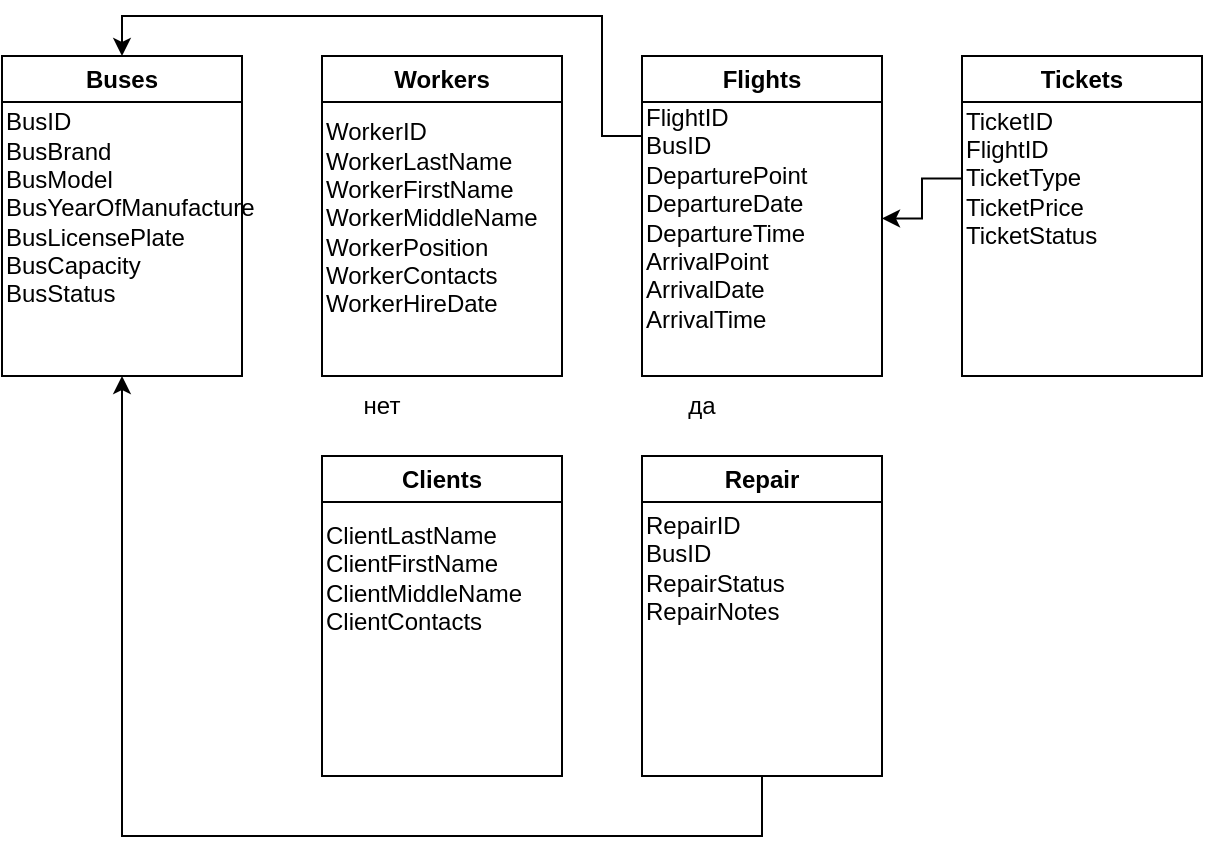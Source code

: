 <mxfile version="24.7.8">
  <diagram name="БД Автобусов" id="cPq8n2PzeiPfD2wOMpCX">
    <mxGraphModel dx="819" dy="482" grid="1" gridSize="10" guides="1" tooltips="1" connect="1" arrows="1" fold="1" page="1" pageScale="1" pageWidth="827" pageHeight="1169" math="0" shadow="0">
      <root>
        <mxCell id="0" />
        <mxCell id="1" parent="0" />
        <mxCell id="4HLpth6gb9EiB3PABYOW-2" value="Buses" style="swimlane;whiteSpace=wrap;html=1;" parent="1" vertex="1">
          <mxGeometry x="40" y="40" width="120" height="160" as="geometry" />
        </mxCell>
        <mxCell id="4HLpth6gb9EiB3PABYOW-4" value="BusID&lt;br&gt;BusBrand&lt;br&gt;BusModel&lt;br&gt;BusYearOfManufacture&lt;br&gt;BusLicensePlate&lt;br&gt;&lt;div&gt;BusCapacity&lt;br&gt;BusStatus&lt;/div&gt;" style="text;html=1;align=left;verticalAlign=middle;whiteSpace=wrap;rounded=0;" parent="4HLpth6gb9EiB3PABYOW-2" vertex="1">
          <mxGeometry y="22.5" width="120" height="107.5" as="geometry" />
        </mxCell>
        <mxCell id="4HLpth6gb9EiB3PABYOW-5" value="Workers" style="swimlane;whiteSpace=wrap;html=1;" parent="1" vertex="1">
          <mxGeometry x="200" y="40" width="120" height="160" as="geometry" />
        </mxCell>
        <mxCell id="4HLpth6gb9EiB3PABYOW-6" value="WorkerID&lt;br&gt;WorkerLastName&lt;br&gt;WorkerFirstName&lt;br&gt;WorkerMiddleName&lt;br&gt;WorkerPosition&lt;br&gt;WorkerContacts&lt;div&gt;WorkerHireDate&lt;/div&gt;" style="text;html=1;align=left;verticalAlign=middle;whiteSpace=wrap;rounded=0;" parent="4HLpth6gb9EiB3PABYOW-5" vertex="1">
          <mxGeometry y="22.5" width="120" height="117.5" as="geometry" />
        </mxCell>
        <mxCell id="4HLpth6gb9EiB3PABYOW-7" value="Flights" style="swimlane;whiteSpace=wrap;html=1;" parent="1" vertex="1">
          <mxGeometry x="360" y="40" width="120" height="160" as="geometry" />
        </mxCell>
        <mxCell id="4HLpth6gb9EiB3PABYOW-8" value="FlightID&lt;br&gt;BusID&lt;br&gt;&lt;div&gt;DeparturePoint&lt;br&gt;DepartureDate&lt;br&gt;DepartureTime&lt;br&gt;ArrivalPoint&lt;br&gt;ArrivalDate&lt;br&gt;ArrivalTime&lt;/div&gt;" style="text;html=1;align=left;verticalAlign=middle;whiteSpace=wrap;rounded=0;" parent="4HLpth6gb9EiB3PABYOW-7" vertex="1">
          <mxGeometry y="22.5" width="120" height="117.5" as="geometry" />
        </mxCell>
        <mxCell id="4HLpth6gb9EiB3PABYOW-9" value="Tickets" style="swimlane;whiteSpace=wrap;html=1;" parent="1" vertex="1">
          <mxGeometry x="520" y="40" width="120" height="160" as="geometry" />
        </mxCell>
        <mxCell id="4HLpth6gb9EiB3PABYOW-10" value="TicketID&lt;div&gt;FlightID&lt;br&gt;TicketType&lt;br&gt;TicketPrice&lt;br&gt;TicketStatus&lt;/div&gt;" style="text;html=1;align=left;verticalAlign=middle;whiteSpace=wrap;rounded=0;" parent="4HLpth6gb9EiB3PABYOW-9" vertex="1">
          <mxGeometry y="22.5" width="120" height="77.5" as="geometry" />
        </mxCell>
        <mxCell id="4HLpth6gb9EiB3PABYOW-11" value="Clients" style="swimlane;whiteSpace=wrap;html=1;" parent="1" vertex="1">
          <mxGeometry x="200" y="240" width="120" height="160" as="geometry" />
        </mxCell>
        <mxCell id="4HLpth6gb9EiB3PABYOW-12" value="ClientLastName&lt;br&gt;ClientFirstName&lt;br&gt;ClientMiddleName&lt;br&gt;ClientContacts" style="text;html=1;align=left;verticalAlign=middle;whiteSpace=wrap;rounded=0;" parent="4HLpth6gb9EiB3PABYOW-11" vertex="1">
          <mxGeometry y="22.5" width="120" height="77.5" as="geometry" />
        </mxCell>
        <mxCell id="4HLpth6gb9EiB3PABYOW-29" style="edgeStyle=orthogonalEdgeStyle;rounded=0;orthogonalLoop=1;jettySize=auto;html=1;entryX=0.5;entryY=1;entryDx=0;entryDy=0;" parent="1" source="4HLpth6gb9EiB3PABYOW-13" target="4HLpth6gb9EiB3PABYOW-2" edge="1">
          <mxGeometry relative="1" as="geometry">
            <Array as="points">
              <mxPoint x="420" y="430" />
              <mxPoint x="100" y="430" />
            </Array>
          </mxGeometry>
        </mxCell>
        <mxCell id="4HLpth6gb9EiB3PABYOW-13" value="Repair" style="swimlane;whiteSpace=wrap;html=1;" parent="1" vertex="1">
          <mxGeometry x="360" y="240" width="120" height="160" as="geometry" />
        </mxCell>
        <mxCell id="4HLpth6gb9EiB3PABYOW-14" value="RepairID&lt;div&gt;BusID&lt;br&gt;RepairStatus&lt;br&gt;RepairNotes&lt;/div&gt;" style="text;html=1;align=left;verticalAlign=middle;whiteSpace=wrap;rounded=0;" parent="4HLpth6gb9EiB3PABYOW-13" vertex="1">
          <mxGeometry y="22.5" width="120" height="67.5" as="geometry" />
        </mxCell>
        <mxCell id="4HLpth6gb9EiB3PABYOW-23" value="да" style="text;html=1;align=center;verticalAlign=middle;whiteSpace=wrap;rounded=0;" parent="1" vertex="1">
          <mxGeometry x="360" y="200" width="60" height="30" as="geometry" />
        </mxCell>
        <mxCell id="4HLpth6gb9EiB3PABYOW-24" value="нет" style="text;html=1;align=center;verticalAlign=middle;whiteSpace=wrap;rounded=0;" parent="1" vertex="1">
          <mxGeometry x="200" y="200" width="60" height="30" as="geometry" />
        </mxCell>
        <mxCell id="4HLpth6gb9EiB3PABYOW-30" style="edgeStyle=orthogonalEdgeStyle;rounded=0;orthogonalLoop=1;jettySize=auto;html=1;" parent="1" source="4HLpth6gb9EiB3PABYOW-10" target="4HLpth6gb9EiB3PABYOW-8" edge="1">
          <mxGeometry relative="1" as="geometry" />
        </mxCell>
        <mxCell id="9bmbh4tpUsVBHF0DnATt-1" style="edgeStyle=orthogonalEdgeStyle;rounded=0;orthogonalLoop=1;jettySize=auto;html=1;entryX=0.5;entryY=0;entryDx=0;entryDy=0;" edge="1" parent="1" target="4HLpth6gb9EiB3PABYOW-2">
          <mxGeometry relative="1" as="geometry">
            <mxPoint x="360" y="80" as="sourcePoint" />
            <Array as="points">
              <mxPoint x="360" y="80" />
              <mxPoint x="340" y="80" />
              <mxPoint x="340" y="20" />
              <mxPoint x="100" y="20" />
            </Array>
          </mxGeometry>
        </mxCell>
      </root>
    </mxGraphModel>
  </diagram>
</mxfile>
